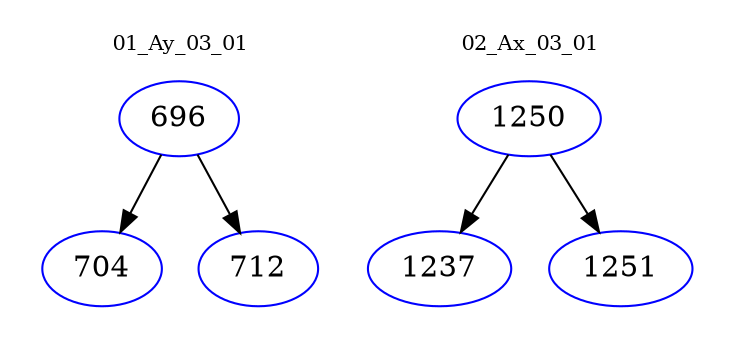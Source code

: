 digraph{
subgraph cluster_0 {
color = white
label = "01_Ay_03_01";
fontsize=10;
T0_696 [label="696", color="blue"]
T0_696 -> T0_704 [color="black"]
T0_704 [label="704", color="blue"]
T0_696 -> T0_712 [color="black"]
T0_712 [label="712", color="blue"]
}
subgraph cluster_1 {
color = white
label = "02_Ax_03_01";
fontsize=10;
T1_1250 [label="1250", color="blue"]
T1_1250 -> T1_1237 [color="black"]
T1_1237 [label="1237", color="blue"]
T1_1250 -> T1_1251 [color="black"]
T1_1251 [label="1251", color="blue"]
}
}
